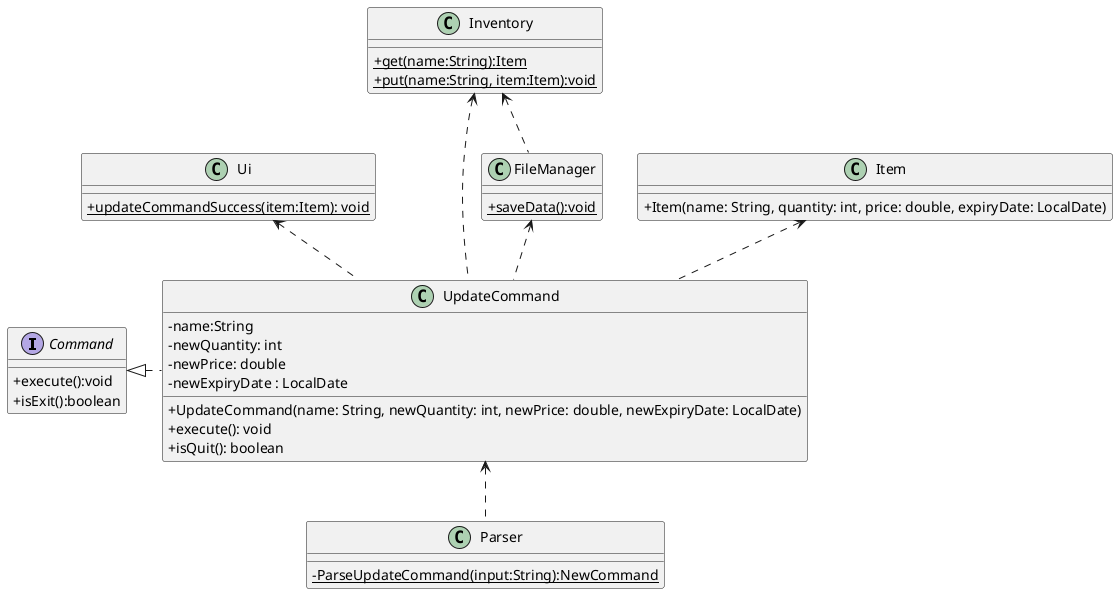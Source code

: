 @startuml
'https://plantuml.com/class-diagram
skinparam classAttributeIconSize 0

interface Command
class Ui
class Inventory
class Item
class UpdateCommand
class Parser
class FileManager

UpdateCommand <.. Parser
Command <|. UpdateCommand
Ui <.. UpdateCommand
Inventory <.. UpdateCommand
Item <.. UpdateCommand
FileManager <.. UpdateCommand
Inventory <.. FileManager

interface Command {
    +execute():void
    +isExit():boolean
}

class UpdateCommand {
    -name:String
    -newQuantity: int
    -newPrice: double
    -newExpiryDate : LocalDate
    +UpdateCommand(name: String, newQuantity: int, newPrice: double, newExpiryDate: LocalDate)
    +execute(): void
    +isQuit(): boolean
}

class Item {
    +Item(name: String, quantity: int, price: double, expiryDate: LocalDate)
}

class Ui {
    {static}+updateCommandSuccess(item:Item): void
}

class Parser {
    {static}-ParseUpdateCommand(input:String):NewCommand
}

class Inventory {
    {static}+get(name:String):Item
    {static}+put(name:String, item:Item):void
}

class FileManager {
    {static}+saveData():void
}

@enduml

@startuml
hide footbox
participant "SuperTracker" as SuperTracker <<class>> #f5e3a9
participant ":UpdateCommand" as UpdateCommand #cbf7f4
participant "FileManager" as FileManager <<class>> #bcf7cf
participant "Inventory" as Inventory <<class>> #d5eac2
participant "Ui" as Ui <<class>> #e5c2ea
participant "oldItem:Item" as Item #fbffb2

SuperTracker -> UpdateCommand : execute()
activate UpdateCommand #cbf7f4

UpdateCommand -> Inventory : get(name:String)
activate Inventory #d5eac2
Inventory --> UpdateCommand : oldItem:Item
deactivate Inventory

opt newQuantity == -1
    UpdateCommand -> Item: getQuantity()
    activate Item #fbffb2
    Item --> UpdateCommand: oldItemQuantity
    deactivate Item
end

opt newPrice == -1
    UpdateCommand -> Item: getPrice()
    activate Item #fbffb2
    Item --> UpdateCommand: oldItemPrice
    deactivate Item
end

opt newExpiryDate == "1-1-1"
    UpdateCommand -> Item: getExpiryDate()
    activate Item #fbffb2
    Item --> UpdateCommand: oldExpiryDate
    deactivate Item
end

UpdateCommand -> Inventory : put(name:String, item:Item)
activate Inventory #d5eac2
Inventory --> UpdateCommand
deactivate Inventory

UpdateCommand -> Ui : updateCommandSuccess(item:Item)
activate Ui #e5c2ea
Ui --> UpdateCommand
deactivate Ui

UpdateCommand -> FileManager : saveData()
activate FileManager #bcf7cf
FileManager --> UpdateCommand
deactivate FileManager

UpdateCommand --> SuperTracker
deactivate UpdateCommand
@enduml